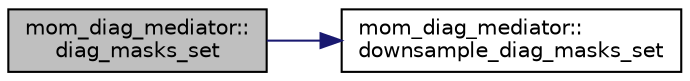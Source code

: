 digraph "mom_diag_mediator::diag_masks_set"
{
 // INTERACTIVE_SVG=YES
 // LATEX_PDF_SIZE
  edge [fontname="Helvetica",fontsize="10",labelfontname="Helvetica",labelfontsize="10"];
  node [fontname="Helvetica",fontsize="10",shape=record];
  rankdir="LR";
  Node1 [label="mom_diag_mediator::\ldiag_masks_set",height=0.2,width=0.4,color="black", fillcolor="grey75", style="filled", fontcolor="black",tooltip="Sets up the 2d and 3d masks for native diagnostics."];
  Node1 -> Node2 [color="midnightblue",fontsize="10",style="solid",fontname="Helvetica"];
  Node2 [label="mom_diag_mediator::\ldownsample_diag_masks_set",height=0.2,width=0.4,color="black", fillcolor="white", style="filled",URL="$namespacemom__diag__mediator.html#a5f2fcd6b3aa44f8d4f6259d8cf365f04",tooltip=" "];
}
